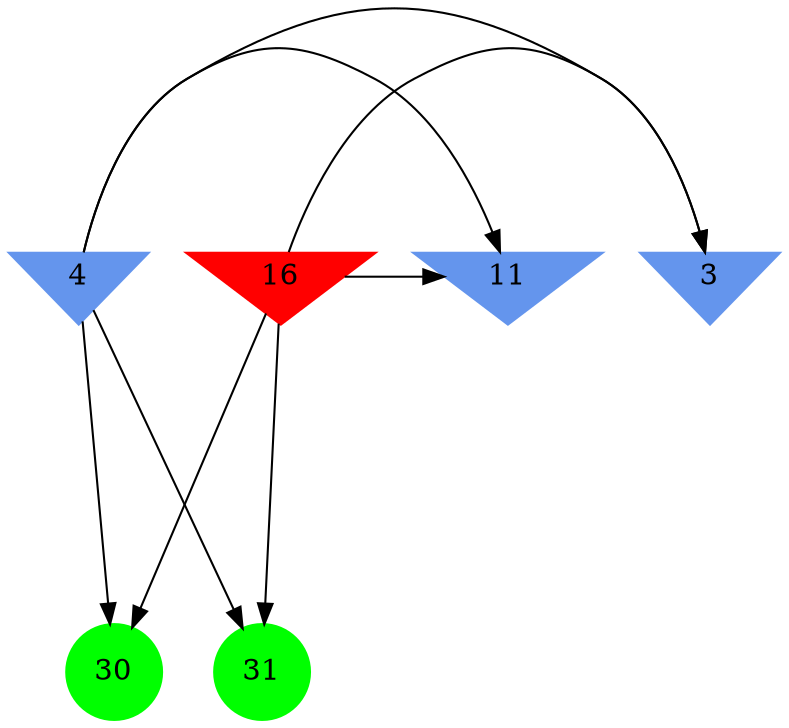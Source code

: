 digraph brain {
	ranksep=2.0;
	3 [shape=invtriangle,style=filled,color=cornflowerblue];
	4 [shape=invtriangle,style=filled,color=cornflowerblue];
	11 [shape=invtriangle,style=filled,color=cornflowerblue];
	16 [shape=invtriangle,style=filled,color=red];
	30 [shape=circle,style=filled,color=green];
	31 [shape=circle,style=filled,color=green];
	4	->	31;
	4	->	11;
	4	->	3;
	4	->	30;
	16	->	31;
	16	->	11;
	16	->	3;
	16	->	30;
	{ rank=same; 3; 4; 11; 16; }
	{ rank=same; }
	{ rank=same; 30; 31; }
}
